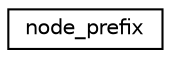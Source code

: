 digraph "Graphical Class Hierarchy"
{
 // LATEX_PDF_SIZE
  edge [fontname="Helvetica",fontsize="10",labelfontname="Helvetica",labelfontsize="10"];
  node [fontname="Helvetica",fontsize="10",shape=record];
  rankdir="LR";
  Node0 [label="node_prefix",height=0.2,width=0.4,color="black", fillcolor="white", style="filled",URL="$structnode__prefix.html",tooltip=" "];
}
